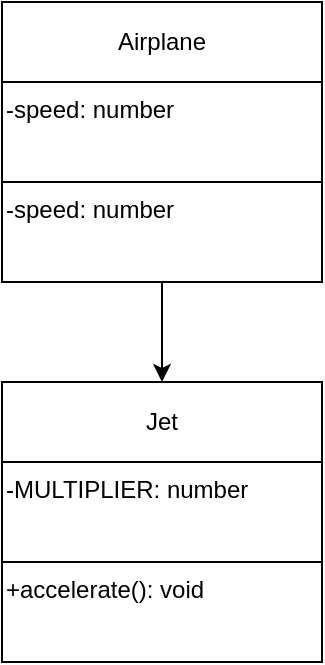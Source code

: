 <mxfile>
    <diagram id="eigZWQiNfBNNi-My-DH3" name="Page-1">
        <mxGraphModel dx="296" dy="711" grid="1" gridSize="10" guides="1" tooltips="1" connect="1" arrows="1" fold="1" page="1" pageScale="1" pageWidth="850" pageHeight="1100" math="0" shadow="0">
            <root>
                <mxCell id="0"/>
                <mxCell id="1" parent="0"/>
                <mxCell id="3" value="Airplane" style="rounded=0;whiteSpace=wrap;html=1;" vertex="1" parent="1">
                    <mxGeometry x="50" y="240" width="160" height="40" as="geometry"/>
                </mxCell>
                <mxCell id="4" value="-speed: number" style="rounded=0;whiteSpace=wrap;html=1;align=left;verticalAlign=top;" vertex="1" parent="1">
                    <mxGeometry x="50" y="280" width="160" height="50" as="geometry"/>
                </mxCell>
                <mxCell id="5" value="Jet" style="rounded=0;whiteSpace=wrap;html=1;" vertex="1" parent="1">
                    <mxGeometry x="50" y="430" width="160" height="40" as="geometry"/>
                </mxCell>
                <mxCell id="8" value="+accelerate(): void" style="rounded=0;whiteSpace=wrap;html=1;align=left;verticalAlign=top;" vertex="1" parent="1">
                    <mxGeometry x="50" y="520" width="160" height="50" as="geometry"/>
                </mxCell>
                <mxCell id="11" style="edgeStyle=none;html=1;entryX=0.5;entryY=0;entryDx=0;entryDy=0;" edge="1" parent="1" source="9" target="5">
                    <mxGeometry relative="1" as="geometry"/>
                </mxCell>
                <mxCell id="9" value="-speed: number" style="rounded=0;whiteSpace=wrap;html=1;align=left;verticalAlign=top;" vertex="1" parent="1">
                    <mxGeometry x="50" y="330" width="160" height="50" as="geometry"/>
                </mxCell>
                <mxCell id="10" value="-MULTIPLIER: number" style="rounded=0;whiteSpace=wrap;html=1;align=left;verticalAlign=top;" vertex="1" parent="1">
                    <mxGeometry x="50" y="470" width="160" height="50" as="geometry"/>
                </mxCell>
            </root>
        </mxGraphModel>
    </diagram>
</mxfile>